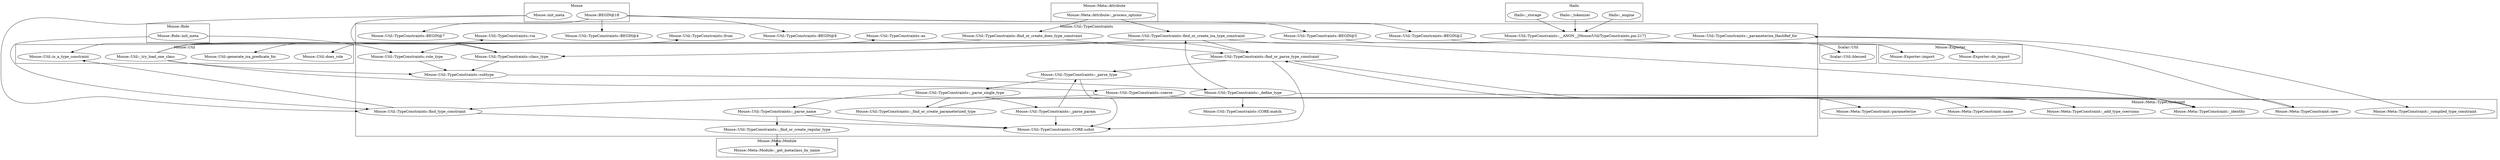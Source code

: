 digraph {
graph [overlap=false]
subgraph cluster_Mouse_Meta_Attribute {
	label="Mouse::Meta::Attribute";
	"Mouse::Meta::Attribute::_process_options";
}
subgraph cluster_Mouse_Util_TypeConstraints {
	label="Mouse::Util::TypeConstraints";
	"Mouse::Util::TypeConstraints::__ANON__[Mouse/Util/TypeConstraints.pm:217]";
	"Mouse::Util::TypeConstraints::find_or_create_isa_type_constraint";
	"Mouse::Util::TypeConstraints::subtype";
	"Mouse::Util::TypeConstraints::BEGIN@2";
	"Mouse::Util::TypeConstraints::from";
	"Mouse::Util::TypeConstraints::via";
	"Mouse::Util::TypeConstraints::as";
	"Mouse::Util::TypeConstraints::_parameterize_HashRef_for";
	"Mouse::Util::TypeConstraints::CORE:match";
	"Mouse::Util::TypeConstraints::_parse_single_type";
	"Mouse::Util::TypeConstraints::BEGIN@8";
	"Mouse::Util::TypeConstraints::_parse_type";
	"Mouse::Util::TypeConstraints::BEGIN@5";
	"Mouse::Util::TypeConstraints::class_type";
	"Mouse::Util::TypeConstraints::_parse_name";
	"Mouse::Util::TypeConstraints::role_type";
	"Mouse::Util::TypeConstraints::_find_or_create_regular_type";
	"Mouse::Util::TypeConstraints::find_or_create_does_type_constraint";
	"Mouse::Util::TypeConstraints::find_type_constraint";
	"Mouse::Util::TypeConstraints::find_or_parse_type_constraint";
	"Mouse::Util::TypeConstraints::CORE:subst";
	"Mouse::Util::TypeConstraints::_parse_param";
	"Mouse::Util::TypeConstraints::coerce";
	"Mouse::Util::TypeConstraints::_find_or_create_parameterized_type";
	"Mouse::Util::TypeConstraints::_define_type";
	"Mouse::Util::TypeConstraints::BEGIN@7";
	"Mouse::Util::TypeConstraints::BEGIN@4";
}
subgraph cluster_Mouse_Exporter {
	label="Mouse::Exporter";
	"Mouse::Exporter::import";
	"Mouse::Exporter::do_import";
}
subgraph cluster_Mouse_Meta_Module {
	label="Mouse::Meta::Module";
	"Mouse::Meta::Module::_get_metaclass_by_name";
}
subgraph cluster_Mouse_Meta_TypeConstraint {
	label="Mouse::Meta::TypeConstraint";
	"Mouse::Meta::TypeConstraint::name";
	"Mouse::Meta::TypeConstraint::_compiled_type_constraint";
	"Mouse::Meta::TypeConstraint::parameterize";
	"Mouse::Meta::TypeConstraint::new";
	"Mouse::Meta::TypeConstraint::_add_type_coercions";
	"Mouse::Meta::TypeConstraint::_identity";
}
subgraph cluster_Hailo {
	label="Hailo";
	"Hailo::_engine";
	"Hailo::_tokenizer";
	"Hailo::_storage";
}
subgraph cluster_Scalar_Util {
	label="Scalar::Util";
	"Scalar::Util::blessed";
}
subgraph cluster_Mouse {
	label="Mouse";
	"Mouse::BEGIN@18";
	"Mouse::init_meta";
}
subgraph cluster_Mouse_Util {
	label="Mouse::Util";
	"Mouse::Util::_try_load_one_class";
	"Mouse::Util::is_a_type_constraint";
	"Mouse::Util::generate_isa_predicate_for";
	"Mouse::Util::does_role";
}
subgraph cluster_Mouse_Role {
	label="Mouse::Role";
	"Mouse::Role::init_meta";
}
"Mouse::Util::_try_load_one_class" -> "Mouse::Util::TypeConstraints::via";
"Mouse::Util::TypeConstraints::_find_or_create_parameterized_type" -> "Mouse::Meta::TypeConstraint::parameterize";
"Mouse::BEGIN@18" -> "Mouse::Util::TypeConstraints::BEGIN@4";
"Hailo::_storage" -> "Mouse::Util::TypeConstraints::__ANON__[Mouse/Util/TypeConstraints.pm:217]";
"Hailo::_tokenizer" -> "Mouse::Util::TypeConstraints::__ANON__[Mouse/Util/TypeConstraints.pm:217]";
"Hailo::_engine" -> "Mouse::Util::TypeConstraints::__ANON__[Mouse/Util/TypeConstraints.pm:217]";
"Mouse::Util::TypeConstraints::_parameterize_HashRef_for" -> "Mouse::Meta::TypeConstraint::_compiled_type_constraint";
"Mouse::Util::_try_load_one_class" -> "Mouse::Util::TypeConstraints::from";
"Mouse::Util::_try_load_one_class" -> "Mouse::Util::TypeConstraints::as";
"Mouse::Util::TypeConstraints::find_or_create_isa_type_constraint" -> "Mouse::Util::TypeConstraints::class_type";
"Mouse::init_meta" -> "Mouse::Util::TypeConstraints::class_type";
"Mouse::Util::TypeConstraints::_parse_name" -> "Mouse::Util::TypeConstraints::_find_or_create_regular_type";
"Mouse::Util::TypeConstraints::__ANON__[Mouse/Util/TypeConstraints.pm:217]" -> "Mouse::Util::does_role";
"Mouse::Util::_try_load_one_class" -> "Mouse::Util::TypeConstraints::coerce";
"Mouse::Util::TypeConstraints::class_type" -> "Mouse::Util::generate_isa_predicate_for";
"Mouse::Meta::Attribute::_process_options" -> "Mouse::Util::TypeConstraints::find_or_create_isa_type_constraint";
"Mouse::Util::TypeConstraints::_define_type" -> "Mouse::Util::TypeConstraints::find_or_create_isa_type_constraint";
"Mouse::Util::TypeConstraints::_define_type" -> "Mouse::Util::TypeConstraints::CORE:match";
"Mouse::Util::TypeConstraints::__ANON__[Mouse/Util/TypeConstraints.pm:217]" -> "Scalar::Util::blessed";
"Mouse::Util::TypeConstraints::BEGIN@2" -> "Mouse::Exporter::do_import";
"Mouse::Util::TypeConstraints::coerce" -> "Mouse::Meta::TypeConstraint::_add_type_coercions";
"Mouse::BEGIN@18" -> "Mouse::Util::TypeConstraints::BEGIN@8";
"Mouse::Meta::Attribute::_process_options" -> "Mouse::Util::TypeConstraints::find_or_create_does_type_constraint";
"Mouse::Util::TypeConstraints::_parse_single_type" -> "Mouse::Util::TypeConstraints::_find_or_create_parameterized_type";
"Mouse::Util::TypeConstraints::_find_or_create_regular_type" -> "Mouse::Meta::Module::_get_metaclass_by_name";
"Mouse::Util::TypeConstraints::_parse_param" -> "Mouse::Util::TypeConstraints::_parse_type";
"Mouse::Util::TypeConstraints::find_or_parse_type_constraint" -> "Mouse::Util::TypeConstraints::_parse_type";
"Mouse::Util::TypeConstraints::find_type_constraint" -> "Mouse::Util::is_a_type_constraint";
"Mouse::Util::TypeConstraints::find_or_parse_type_constraint" -> "Mouse::Util::is_a_type_constraint";
"Mouse::BEGIN@18" -> "Mouse::Util::TypeConstraints::BEGIN@5";
"Mouse::Util::TypeConstraints::coerce" -> "Mouse::Util::TypeConstraints::find_type_constraint";
"Mouse::Role::init_meta" -> "Mouse::Util::TypeConstraints::find_type_constraint";
"Mouse::init_meta" -> "Mouse::Util::TypeConstraints::find_type_constraint";
"Mouse::Util::TypeConstraints::find_or_create_isa_type_constraint" -> "Mouse::Util::TypeConstraints::find_or_parse_type_constraint";
"Mouse::Util::TypeConstraints::find_or_create_does_type_constraint" -> "Mouse::Util::TypeConstraints::find_or_parse_type_constraint";
"Mouse::Meta::TypeConstraint::_add_type_coercions" -> "Mouse::Util::TypeConstraints::find_or_parse_type_constraint";
"Mouse::Util::TypeConstraints::_find_or_create_parameterized_type" -> "Mouse::Meta::TypeConstraint::name";
"Mouse::Util::TypeConstraints::BEGIN@5" -> "Mouse::Exporter::import";
"Mouse::BEGIN@18" -> "Mouse::Util::TypeConstraints::BEGIN@2";
"Mouse::Meta::TypeConstraint::new" -> "Mouse::Util::TypeConstraints::_parameterize_HashRef_for";
"Mouse::Util::TypeConstraints::_parse_type" -> "Mouse::Util::TypeConstraints::_parse_single_type";
"Mouse::Util::TypeConstraints::coerce" -> "Mouse::Meta::TypeConstraint::_identity";
"Mouse::Util::TypeConstraints::find_or_create_isa_type_constraint" -> "Mouse::Meta::TypeConstraint::_identity";
"Mouse::Util::TypeConstraints::find_or_parse_type_constraint" -> "Mouse::Meta::TypeConstraint::_identity";
"Mouse::Util::TypeConstraints::_parse_single_type" -> "Mouse::Util::TypeConstraints::_parse_param";
"Mouse::BEGIN@18" -> "Mouse::Util::TypeConstraints::BEGIN@7";
"Mouse::Util::TypeConstraints::_define_type" -> "Mouse::Meta::TypeConstraint::new";
"Mouse::Util::TypeConstraints::class_type" -> "Mouse::Util::TypeConstraints::subtype";
"Mouse::Util::TypeConstraints::role_type" -> "Mouse::Util::TypeConstraints::subtype";
"Mouse::Util::_try_load_one_class" -> "Mouse::Util::TypeConstraints::subtype";
"Mouse::Role::init_meta" -> "Mouse::Util::TypeConstraints::role_type";
"Mouse::Util::TypeConstraints::find_or_create_does_type_constraint" -> "Mouse::Util::TypeConstraints::role_type";
"Mouse::Util::TypeConstraints::_parse_single_type" -> "Mouse::Util::TypeConstraints::_parse_name";
"Mouse::Util::TypeConstraints::_parse_type" -> "Mouse::Util::TypeConstraints::CORE:subst";
"Mouse::Util::TypeConstraints::_parse_param" -> "Mouse::Util::TypeConstraints::CORE:subst";
"Mouse::Util::TypeConstraints::find_type_constraint" -> "Mouse::Util::TypeConstraints::CORE:subst";
"Mouse::Util::TypeConstraints::_parse_name" -> "Mouse::Util::TypeConstraints::CORE:subst";
"Mouse::Util::TypeConstraints::find_or_parse_type_constraint" -> "Mouse::Util::TypeConstraints::CORE:subst";
"Mouse::Util::TypeConstraints::subtype" -> "Mouse::Util::TypeConstraints::_define_type";
}
